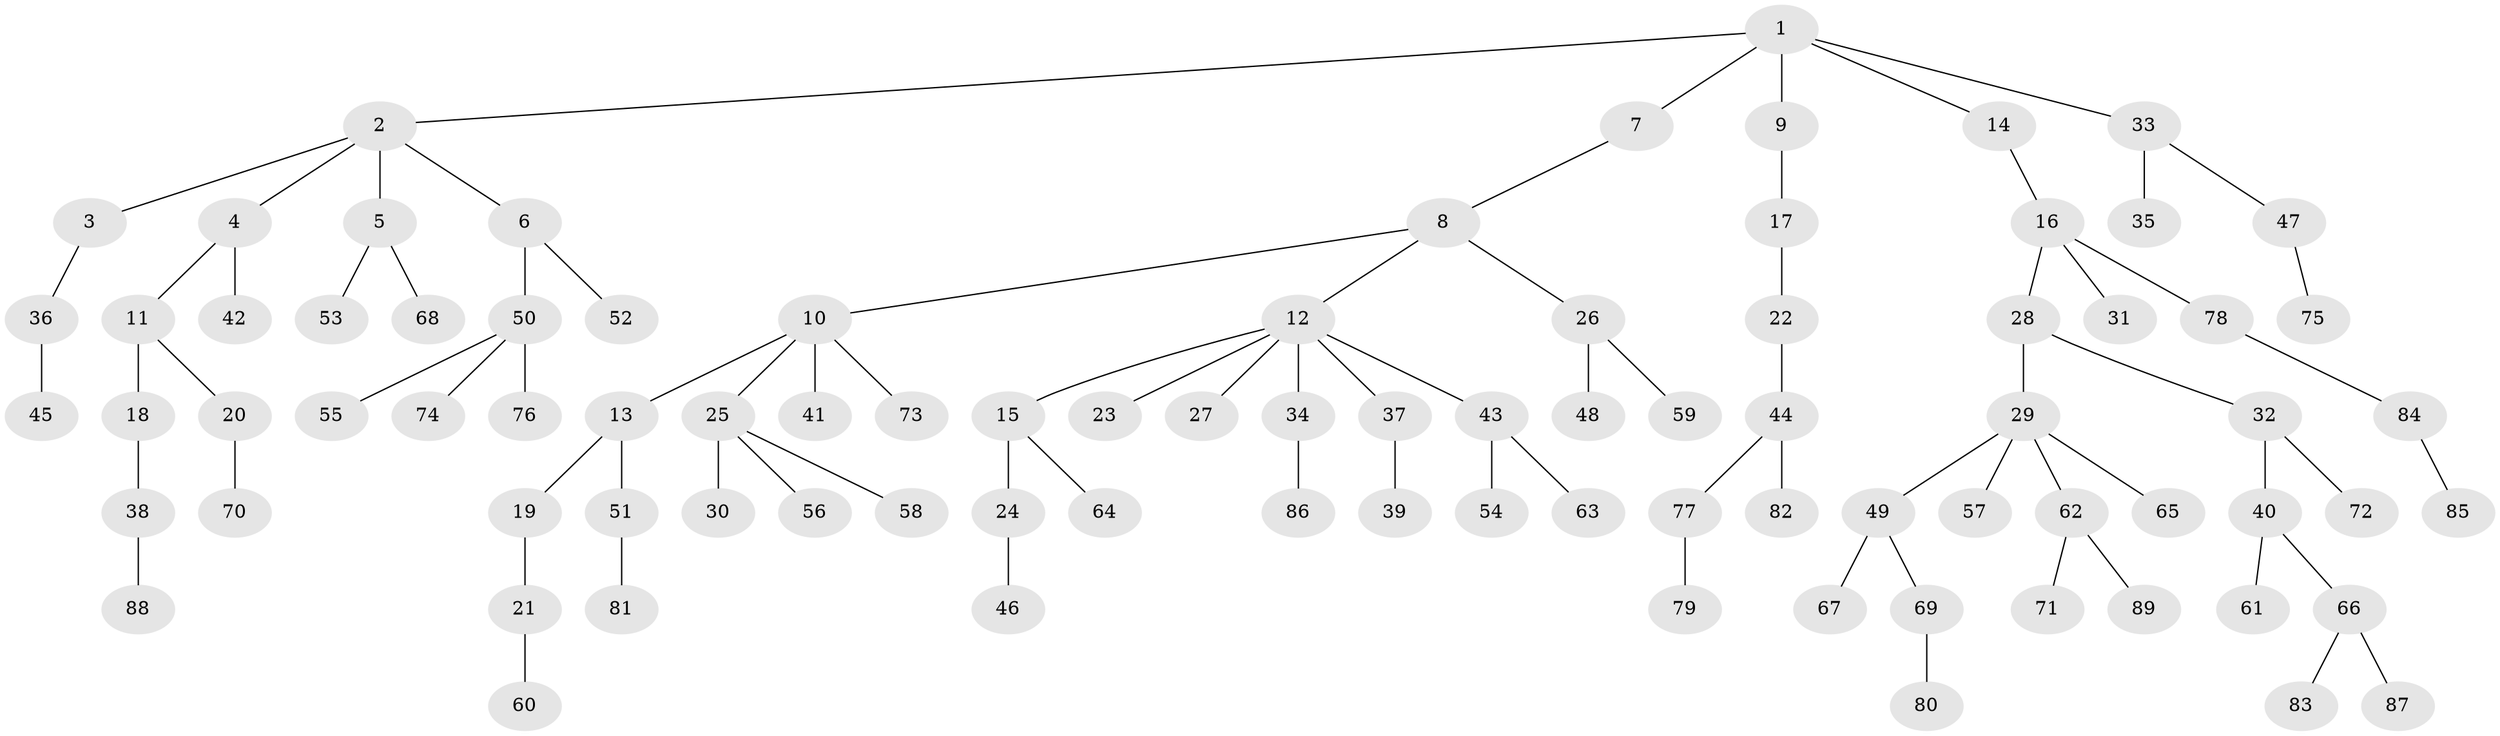 // coarse degree distribution, {5: 0.03225806451612903, 2: 0.4032258064516129, 4: 0.06451612903225806, 3: 0.08064516129032258, 6: 0.016129032258064516, 1: 0.4032258064516129}
// Generated by graph-tools (version 1.1) at 2025/37/03/04/25 23:37:20]
// undirected, 89 vertices, 88 edges
graph export_dot {
  node [color=gray90,style=filled];
  1;
  2;
  3;
  4;
  5;
  6;
  7;
  8;
  9;
  10;
  11;
  12;
  13;
  14;
  15;
  16;
  17;
  18;
  19;
  20;
  21;
  22;
  23;
  24;
  25;
  26;
  27;
  28;
  29;
  30;
  31;
  32;
  33;
  34;
  35;
  36;
  37;
  38;
  39;
  40;
  41;
  42;
  43;
  44;
  45;
  46;
  47;
  48;
  49;
  50;
  51;
  52;
  53;
  54;
  55;
  56;
  57;
  58;
  59;
  60;
  61;
  62;
  63;
  64;
  65;
  66;
  67;
  68;
  69;
  70;
  71;
  72;
  73;
  74;
  75;
  76;
  77;
  78;
  79;
  80;
  81;
  82;
  83;
  84;
  85;
  86;
  87;
  88;
  89;
  1 -- 2;
  1 -- 7;
  1 -- 9;
  1 -- 14;
  1 -- 33;
  2 -- 3;
  2 -- 4;
  2 -- 5;
  2 -- 6;
  3 -- 36;
  4 -- 11;
  4 -- 42;
  5 -- 53;
  5 -- 68;
  6 -- 50;
  6 -- 52;
  7 -- 8;
  8 -- 10;
  8 -- 12;
  8 -- 26;
  9 -- 17;
  10 -- 13;
  10 -- 25;
  10 -- 41;
  10 -- 73;
  11 -- 18;
  11 -- 20;
  12 -- 15;
  12 -- 23;
  12 -- 27;
  12 -- 34;
  12 -- 37;
  12 -- 43;
  13 -- 19;
  13 -- 51;
  14 -- 16;
  15 -- 24;
  15 -- 64;
  16 -- 28;
  16 -- 31;
  16 -- 78;
  17 -- 22;
  18 -- 38;
  19 -- 21;
  20 -- 70;
  21 -- 60;
  22 -- 44;
  24 -- 46;
  25 -- 30;
  25 -- 56;
  25 -- 58;
  26 -- 48;
  26 -- 59;
  28 -- 29;
  28 -- 32;
  29 -- 49;
  29 -- 57;
  29 -- 62;
  29 -- 65;
  32 -- 40;
  32 -- 72;
  33 -- 35;
  33 -- 47;
  34 -- 86;
  36 -- 45;
  37 -- 39;
  38 -- 88;
  40 -- 61;
  40 -- 66;
  43 -- 54;
  43 -- 63;
  44 -- 77;
  44 -- 82;
  47 -- 75;
  49 -- 67;
  49 -- 69;
  50 -- 55;
  50 -- 74;
  50 -- 76;
  51 -- 81;
  62 -- 71;
  62 -- 89;
  66 -- 83;
  66 -- 87;
  69 -- 80;
  77 -- 79;
  78 -- 84;
  84 -- 85;
}
